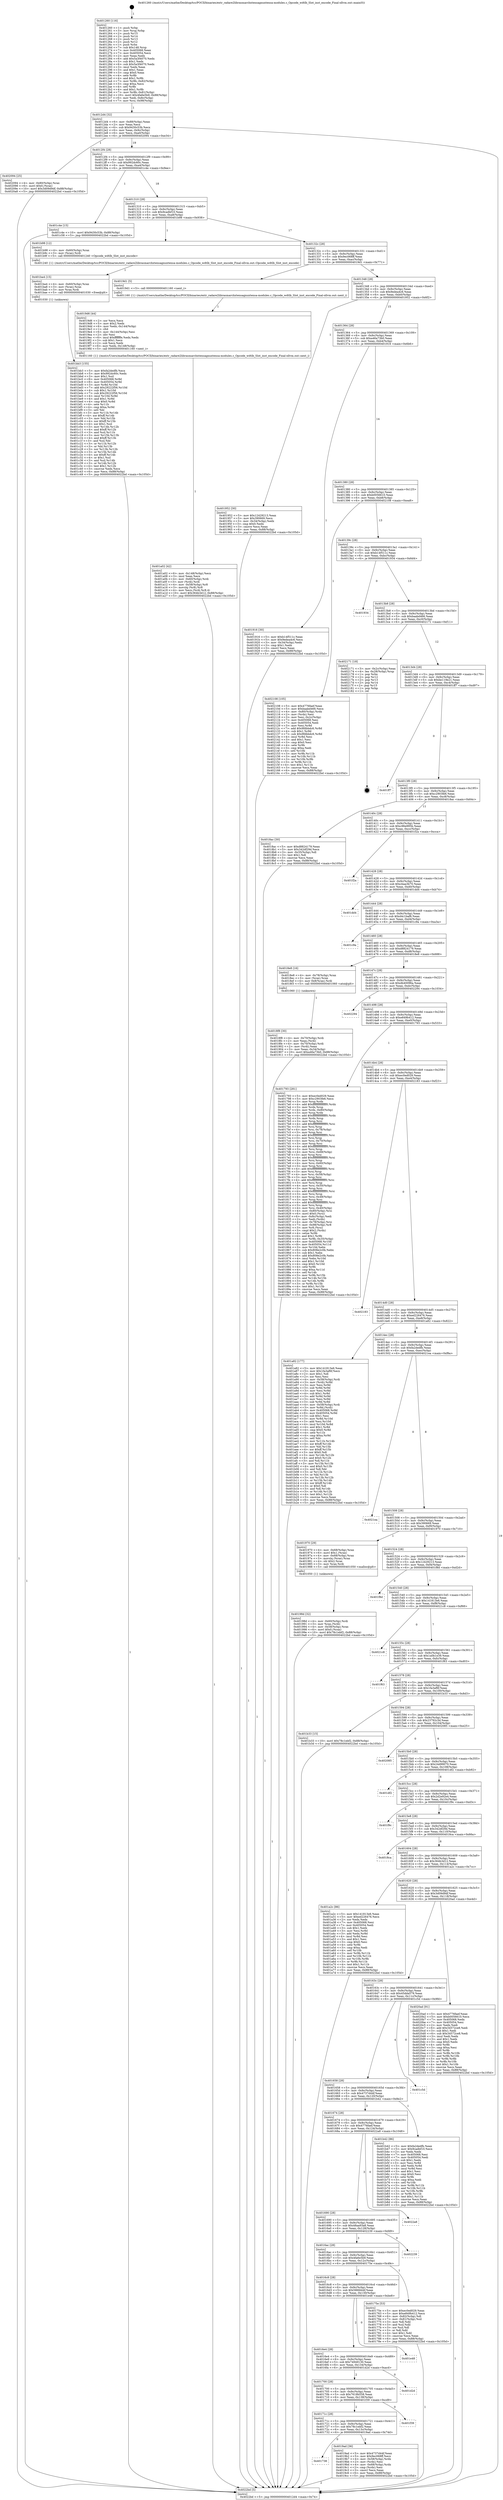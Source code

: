 digraph "0x401260" {
  label = "0x401260 (/mnt/c/Users/mathe/Desktop/tcc/POCII/binaries/extr_radare2librasmarchxtensagnuxtensa-modules.c_Opcode_wdtlb_Slot_inst_encode_Final-ollvm.out::main(0))"
  labelloc = "t"
  node[shape=record]

  Entry [label="",width=0.3,height=0.3,shape=circle,fillcolor=black,style=filled]
  "0x4012d4" [label="{
     0x4012d4 [32]\l
     | [instrs]\l
     &nbsp;&nbsp;0x4012d4 \<+6\>: mov -0x88(%rbp),%eax\l
     &nbsp;&nbsp;0x4012da \<+2\>: mov %eax,%ecx\l
     &nbsp;&nbsp;0x4012dc \<+6\>: sub $0x9430c53b,%ecx\l
     &nbsp;&nbsp;0x4012e2 \<+6\>: mov %eax,-0x9c(%rbp)\l
     &nbsp;&nbsp;0x4012e8 \<+6\>: mov %ecx,-0xa0(%rbp)\l
     &nbsp;&nbsp;0x4012ee \<+6\>: je 0000000000402094 \<main+0xe34\>\l
  }"]
  "0x402094" [label="{
     0x402094 [25]\l
     | [instrs]\l
     &nbsp;&nbsp;0x402094 \<+4\>: mov -0x80(%rbp),%rax\l
     &nbsp;&nbsp;0x402098 \<+6\>: movl $0x0,(%rax)\l
     &nbsp;&nbsp;0x40209e \<+10\>: movl $0x3d09d9df,-0x88(%rbp)\l
     &nbsp;&nbsp;0x4020a8 \<+5\>: jmp 00000000004022bd \<main+0x105d\>\l
  }"]
  "0x4012f4" [label="{
     0x4012f4 [28]\l
     | [instrs]\l
     &nbsp;&nbsp;0x4012f4 \<+5\>: jmp 00000000004012f9 \<main+0x99\>\l
     &nbsp;&nbsp;0x4012f9 \<+6\>: mov -0x9c(%rbp),%eax\l
     &nbsp;&nbsp;0x4012ff \<+5\>: sub $0x992dc60c,%eax\l
     &nbsp;&nbsp;0x401304 \<+6\>: mov %eax,-0xa4(%rbp)\l
     &nbsp;&nbsp;0x40130a \<+6\>: je 0000000000401c4e \<main+0x9ee\>\l
  }"]
  Exit [label="",width=0.3,height=0.3,shape=circle,fillcolor=black,style=filled,peripheries=2]
  "0x401c4e" [label="{
     0x401c4e [15]\l
     | [instrs]\l
     &nbsp;&nbsp;0x401c4e \<+10\>: movl $0x9430c53b,-0x88(%rbp)\l
     &nbsp;&nbsp;0x401c58 \<+5\>: jmp 00000000004022bd \<main+0x105d\>\l
  }"]
  "0x401310" [label="{
     0x401310 [28]\l
     | [instrs]\l
     &nbsp;&nbsp;0x401310 \<+5\>: jmp 0000000000401315 \<main+0xb5\>\l
     &nbsp;&nbsp;0x401315 \<+6\>: mov -0x9c(%rbp),%eax\l
     &nbsp;&nbsp;0x40131b \<+5\>: sub $0x9cadbf10,%eax\l
     &nbsp;&nbsp;0x401320 \<+6\>: mov %eax,-0xa8(%rbp)\l
     &nbsp;&nbsp;0x401326 \<+6\>: je 0000000000401b98 \<main+0x938\>\l
  }"]
  "0x401bb3" [label="{
     0x401bb3 [155]\l
     | [instrs]\l
     &nbsp;&nbsp;0x401bb3 \<+5\>: mov $0xfa2dedfb,%ecx\l
     &nbsp;&nbsp;0x401bb8 \<+5\>: mov $0x992dc60c,%edx\l
     &nbsp;&nbsp;0x401bbd \<+3\>: mov $0x1,%sil\l
     &nbsp;&nbsp;0x401bc0 \<+8\>: mov 0x405068,%r8d\l
     &nbsp;&nbsp;0x401bc8 \<+8\>: mov 0x405054,%r9d\l
     &nbsp;&nbsp;0x401bd0 \<+3\>: mov %r8d,%r10d\l
     &nbsp;&nbsp;0x401bd3 \<+7\>: add $0x29222f56,%r10d\l
     &nbsp;&nbsp;0x401bda \<+4\>: sub $0x1,%r10d\l
     &nbsp;&nbsp;0x401bde \<+7\>: sub $0x29222f56,%r10d\l
     &nbsp;&nbsp;0x401be5 \<+4\>: imul %r10d,%r8d\l
     &nbsp;&nbsp;0x401be9 \<+4\>: and $0x1,%r8d\l
     &nbsp;&nbsp;0x401bed \<+4\>: cmp $0x0,%r8d\l
     &nbsp;&nbsp;0x401bf1 \<+4\>: sete %r11b\l
     &nbsp;&nbsp;0x401bf5 \<+4\>: cmp $0xa,%r9d\l
     &nbsp;&nbsp;0x401bf9 \<+3\>: setl %bl\l
     &nbsp;&nbsp;0x401bfc \<+3\>: mov %r11b,%r14b\l
     &nbsp;&nbsp;0x401bff \<+4\>: xor $0xff,%r14b\l
     &nbsp;&nbsp;0x401c03 \<+3\>: mov %bl,%r15b\l
     &nbsp;&nbsp;0x401c06 \<+4\>: xor $0xff,%r15b\l
     &nbsp;&nbsp;0x401c0a \<+4\>: xor $0x1,%sil\l
     &nbsp;&nbsp;0x401c0e \<+3\>: mov %r14b,%r12b\l
     &nbsp;&nbsp;0x401c11 \<+4\>: and $0xff,%r12b\l
     &nbsp;&nbsp;0x401c15 \<+3\>: and %sil,%r11b\l
     &nbsp;&nbsp;0x401c18 \<+3\>: mov %r15b,%r13b\l
     &nbsp;&nbsp;0x401c1b \<+4\>: and $0xff,%r13b\l
     &nbsp;&nbsp;0x401c1f \<+3\>: and %sil,%bl\l
     &nbsp;&nbsp;0x401c22 \<+3\>: or %r11b,%r12b\l
     &nbsp;&nbsp;0x401c25 \<+3\>: or %bl,%r13b\l
     &nbsp;&nbsp;0x401c28 \<+3\>: xor %r13b,%r12b\l
     &nbsp;&nbsp;0x401c2b \<+3\>: or %r15b,%r14b\l
     &nbsp;&nbsp;0x401c2e \<+4\>: xor $0xff,%r14b\l
     &nbsp;&nbsp;0x401c32 \<+4\>: or $0x1,%sil\l
     &nbsp;&nbsp;0x401c36 \<+3\>: and %sil,%r14b\l
     &nbsp;&nbsp;0x401c39 \<+3\>: or %r14b,%r12b\l
     &nbsp;&nbsp;0x401c3c \<+4\>: test $0x1,%r12b\l
     &nbsp;&nbsp;0x401c40 \<+3\>: cmovne %edx,%ecx\l
     &nbsp;&nbsp;0x401c43 \<+6\>: mov %ecx,-0x88(%rbp)\l
     &nbsp;&nbsp;0x401c49 \<+5\>: jmp 00000000004022bd \<main+0x105d\>\l
  }"]
  "0x401b98" [label="{
     0x401b98 [12]\l
     | [instrs]\l
     &nbsp;&nbsp;0x401b98 \<+4\>: mov -0x60(%rbp),%rax\l
     &nbsp;&nbsp;0x401b9c \<+3\>: mov (%rax),%rdi\l
     &nbsp;&nbsp;0x401b9f \<+5\>: call 0000000000401240 \<Opcode_wdtlb_Slot_inst_encode\>\l
     | [calls]\l
     &nbsp;&nbsp;0x401240 \{1\} (/mnt/c/Users/mathe/Desktop/tcc/POCII/binaries/extr_radare2librasmarchxtensagnuxtensa-modules.c_Opcode_wdtlb_Slot_inst_encode_Final-ollvm.out::Opcode_wdtlb_Slot_inst_encode)\l
  }"]
  "0x40132c" [label="{
     0x40132c [28]\l
     | [instrs]\l
     &nbsp;&nbsp;0x40132c \<+5\>: jmp 0000000000401331 \<main+0xd1\>\l
     &nbsp;&nbsp;0x401331 \<+6\>: mov -0x9c(%rbp),%eax\l
     &nbsp;&nbsp;0x401337 \<+5\>: sub $0x9ec068ff,%eax\l
     &nbsp;&nbsp;0x40133c \<+6\>: mov %eax,-0xac(%rbp)\l
     &nbsp;&nbsp;0x401342 \<+6\>: je 00000000004019d1 \<main+0x771\>\l
  }"]
  "0x401ba4" [label="{
     0x401ba4 [15]\l
     | [instrs]\l
     &nbsp;&nbsp;0x401ba4 \<+4\>: mov -0x60(%rbp),%rax\l
     &nbsp;&nbsp;0x401ba8 \<+3\>: mov (%rax),%rax\l
     &nbsp;&nbsp;0x401bab \<+3\>: mov %rax,%rdi\l
     &nbsp;&nbsp;0x401bae \<+5\>: call 0000000000401030 \<free@plt\>\l
     | [calls]\l
     &nbsp;&nbsp;0x401030 \{1\} (unknown)\l
  }"]
  "0x4019d1" [label="{
     0x4019d1 [5]\l
     | [instrs]\l
     &nbsp;&nbsp;0x4019d1 \<+5\>: call 0000000000401160 \<next_i\>\l
     | [calls]\l
     &nbsp;&nbsp;0x401160 \{1\} (/mnt/c/Users/mathe/Desktop/tcc/POCII/binaries/extr_radare2librasmarchxtensagnuxtensa-modules.c_Opcode_wdtlb_Slot_inst_encode_Final-ollvm.out::next_i)\l
  }"]
  "0x401348" [label="{
     0x401348 [28]\l
     | [instrs]\l
     &nbsp;&nbsp;0x401348 \<+5\>: jmp 000000000040134d \<main+0xed\>\l
     &nbsp;&nbsp;0x40134d \<+6\>: mov -0x9c(%rbp),%eax\l
     &nbsp;&nbsp;0x401353 \<+5\>: sub $0x9edea4c6,%eax\l
     &nbsp;&nbsp;0x401358 \<+6\>: mov %eax,-0xb0(%rbp)\l
     &nbsp;&nbsp;0x40135e \<+6\>: je 0000000000401952 \<main+0x6f2\>\l
  }"]
  "0x401a02" [label="{
     0x401a02 [42]\l
     | [instrs]\l
     &nbsp;&nbsp;0x401a02 \<+6\>: mov -0x148(%rbp),%ecx\l
     &nbsp;&nbsp;0x401a08 \<+3\>: imul %eax,%ecx\l
     &nbsp;&nbsp;0x401a0b \<+4\>: mov -0x60(%rbp),%rdi\l
     &nbsp;&nbsp;0x401a0f \<+3\>: mov (%rdi),%rdi\l
     &nbsp;&nbsp;0x401a12 \<+4\>: mov -0x58(%rbp),%r8\l
     &nbsp;&nbsp;0x401a16 \<+3\>: movslq (%r8),%r8\l
     &nbsp;&nbsp;0x401a19 \<+4\>: mov %ecx,(%rdi,%r8,4)\l
     &nbsp;&nbsp;0x401a1d \<+10\>: movl $0x364b3d12,-0x88(%rbp)\l
     &nbsp;&nbsp;0x401a27 \<+5\>: jmp 00000000004022bd \<main+0x105d\>\l
  }"]
  "0x401952" [label="{
     0x401952 [30]\l
     | [instrs]\l
     &nbsp;&nbsp;0x401952 \<+5\>: mov $0x12429213,%eax\l
     &nbsp;&nbsp;0x401957 \<+5\>: mov $0x390669,%ecx\l
     &nbsp;&nbsp;0x40195c \<+3\>: mov -0x34(%rbp),%edx\l
     &nbsp;&nbsp;0x40195f \<+3\>: cmp $0x0,%edx\l
     &nbsp;&nbsp;0x401962 \<+3\>: cmove %ecx,%eax\l
     &nbsp;&nbsp;0x401965 \<+6\>: mov %eax,-0x88(%rbp)\l
     &nbsp;&nbsp;0x40196b \<+5\>: jmp 00000000004022bd \<main+0x105d\>\l
  }"]
  "0x401364" [label="{
     0x401364 [28]\l
     | [instrs]\l
     &nbsp;&nbsp;0x401364 \<+5\>: jmp 0000000000401369 \<main+0x109\>\l
     &nbsp;&nbsp;0x401369 \<+6\>: mov -0x9c(%rbp),%eax\l
     &nbsp;&nbsp;0x40136f \<+5\>: sub $0xa46a73b0,%eax\l
     &nbsp;&nbsp;0x401374 \<+6\>: mov %eax,-0xb4(%rbp)\l
     &nbsp;&nbsp;0x40137a \<+6\>: je 0000000000401916 \<main+0x6b6\>\l
  }"]
  "0x4019d6" [label="{
     0x4019d6 [44]\l
     | [instrs]\l
     &nbsp;&nbsp;0x4019d6 \<+2\>: xor %ecx,%ecx\l
     &nbsp;&nbsp;0x4019d8 \<+5\>: mov $0x2,%edx\l
     &nbsp;&nbsp;0x4019dd \<+6\>: mov %edx,-0x144(%rbp)\l
     &nbsp;&nbsp;0x4019e3 \<+1\>: cltd\l
     &nbsp;&nbsp;0x4019e4 \<+6\>: mov -0x144(%rbp),%esi\l
     &nbsp;&nbsp;0x4019ea \<+2\>: idiv %esi\l
     &nbsp;&nbsp;0x4019ec \<+6\>: imul $0xfffffffe,%edx,%edx\l
     &nbsp;&nbsp;0x4019f2 \<+3\>: sub $0x1,%ecx\l
     &nbsp;&nbsp;0x4019f5 \<+2\>: sub %ecx,%edx\l
     &nbsp;&nbsp;0x4019f7 \<+6\>: mov %edx,-0x148(%rbp)\l
     &nbsp;&nbsp;0x4019fd \<+5\>: call 0000000000401160 \<next_i\>\l
     | [calls]\l
     &nbsp;&nbsp;0x401160 \{1\} (/mnt/c/Users/mathe/Desktop/tcc/POCII/binaries/extr_radare2librasmarchxtensagnuxtensa-modules.c_Opcode_wdtlb_Slot_inst_encode_Final-ollvm.out::next_i)\l
  }"]
  "0x401916" [label="{
     0x401916 [30]\l
     | [instrs]\l
     &nbsp;&nbsp;0x401916 \<+5\>: mov $0xb14f511c,%eax\l
     &nbsp;&nbsp;0x40191b \<+5\>: mov $0x9edea4c6,%ecx\l
     &nbsp;&nbsp;0x401920 \<+3\>: mov -0x34(%rbp),%edx\l
     &nbsp;&nbsp;0x401923 \<+3\>: cmp $0x1,%edx\l
     &nbsp;&nbsp;0x401926 \<+3\>: cmovl %ecx,%eax\l
     &nbsp;&nbsp;0x401929 \<+6\>: mov %eax,-0x88(%rbp)\l
     &nbsp;&nbsp;0x40192f \<+5\>: jmp 00000000004022bd \<main+0x105d\>\l
  }"]
  "0x401380" [label="{
     0x401380 [28]\l
     | [instrs]\l
     &nbsp;&nbsp;0x401380 \<+5\>: jmp 0000000000401385 \<main+0x125\>\l
     &nbsp;&nbsp;0x401385 \<+6\>: mov -0x9c(%rbp),%eax\l
     &nbsp;&nbsp;0x40138b \<+5\>: sub $0xb0056610,%eax\l
     &nbsp;&nbsp;0x401390 \<+6\>: mov %eax,-0xb8(%rbp)\l
     &nbsp;&nbsp;0x401396 \<+6\>: je 0000000000402108 \<main+0xea8\>\l
  }"]
  "0x401738" [label="{
     0x401738\l
  }", style=dashed]
  "0x402108" [label="{
     0x402108 [105]\l
     | [instrs]\l
     &nbsp;&nbsp;0x402108 \<+5\>: mov $0x4776faef,%eax\l
     &nbsp;&nbsp;0x40210d \<+5\>: mov $0xbaabd466,%ecx\l
     &nbsp;&nbsp;0x402112 \<+4\>: mov -0x80(%rbp),%rdx\l
     &nbsp;&nbsp;0x402116 \<+2\>: mov (%rdx),%esi\l
     &nbsp;&nbsp;0x402118 \<+3\>: mov %esi,-0x2c(%rbp)\l
     &nbsp;&nbsp;0x40211b \<+7\>: mov 0x405068,%esi\l
     &nbsp;&nbsp;0x402122 \<+7\>: mov 0x405054,%edi\l
     &nbsp;&nbsp;0x402129 \<+3\>: mov %esi,%r8d\l
     &nbsp;&nbsp;0x40212c \<+7\>: add $0x9fdbbdc6,%r8d\l
     &nbsp;&nbsp;0x402133 \<+4\>: sub $0x1,%r8d\l
     &nbsp;&nbsp;0x402137 \<+7\>: sub $0x9fdbbdc6,%r8d\l
     &nbsp;&nbsp;0x40213e \<+4\>: imul %r8d,%esi\l
     &nbsp;&nbsp;0x402142 \<+3\>: and $0x1,%esi\l
     &nbsp;&nbsp;0x402145 \<+3\>: cmp $0x0,%esi\l
     &nbsp;&nbsp;0x402148 \<+4\>: sete %r9b\l
     &nbsp;&nbsp;0x40214c \<+3\>: cmp $0xa,%edi\l
     &nbsp;&nbsp;0x40214f \<+4\>: setl %r10b\l
     &nbsp;&nbsp;0x402153 \<+3\>: mov %r9b,%r11b\l
     &nbsp;&nbsp;0x402156 \<+3\>: and %r10b,%r11b\l
     &nbsp;&nbsp;0x402159 \<+3\>: xor %r10b,%r9b\l
     &nbsp;&nbsp;0x40215c \<+3\>: or %r9b,%r11b\l
     &nbsp;&nbsp;0x40215f \<+4\>: test $0x1,%r11b\l
     &nbsp;&nbsp;0x402163 \<+3\>: cmovne %ecx,%eax\l
     &nbsp;&nbsp;0x402166 \<+6\>: mov %eax,-0x88(%rbp)\l
     &nbsp;&nbsp;0x40216c \<+5\>: jmp 00000000004022bd \<main+0x105d\>\l
  }"]
  "0x40139c" [label="{
     0x40139c [28]\l
     | [instrs]\l
     &nbsp;&nbsp;0x40139c \<+5\>: jmp 00000000004013a1 \<main+0x141\>\l
     &nbsp;&nbsp;0x4013a1 \<+6\>: mov -0x9c(%rbp),%eax\l
     &nbsp;&nbsp;0x4013a7 \<+5\>: sub $0xb14f511c,%eax\l
     &nbsp;&nbsp;0x4013ac \<+6\>: mov %eax,-0xbc(%rbp)\l
     &nbsp;&nbsp;0x4013b2 \<+6\>: je 0000000000401934 \<main+0x6d4\>\l
  }"]
  "0x4019ad" [label="{
     0x4019ad [36]\l
     | [instrs]\l
     &nbsp;&nbsp;0x4019ad \<+5\>: mov $0x4737d44f,%eax\l
     &nbsp;&nbsp;0x4019b2 \<+5\>: mov $0x9ec068ff,%ecx\l
     &nbsp;&nbsp;0x4019b7 \<+4\>: mov -0x58(%rbp),%rdx\l
     &nbsp;&nbsp;0x4019bb \<+2\>: mov (%rdx),%esi\l
     &nbsp;&nbsp;0x4019bd \<+4\>: mov -0x68(%rbp),%rdx\l
     &nbsp;&nbsp;0x4019c1 \<+2\>: cmp (%rdx),%esi\l
     &nbsp;&nbsp;0x4019c3 \<+3\>: cmovl %ecx,%eax\l
     &nbsp;&nbsp;0x4019c6 \<+6\>: mov %eax,-0x88(%rbp)\l
     &nbsp;&nbsp;0x4019cc \<+5\>: jmp 00000000004022bd \<main+0x105d\>\l
  }"]
  "0x401934" [label="{
     0x401934\l
  }", style=dashed]
  "0x4013b8" [label="{
     0x4013b8 [28]\l
     | [instrs]\l
     &nbsp;&nbsp;0x4013b8 \<+5\>: jmp 00000000004013bd \<main+0x15d\>\l
     &nbsp;&nbsp;0x4013bd \<+6\>: mov -0x9c(%rbp),%eax\l
     &nbsp;&nbsp;0x4013c3 \<+5\>: sub $0xbaabd466,%eax\l
     &nbsp;&nbsp;0x4013c8 \<+6\>: mov %eax,-0xc0(%rbp)\l
     &nbsp;&nbsp;0x4013ce \<+6\>: je 0000000000402171 \<main+0xf11\>\l
  }"]
  "0x40171c" [label="{
     0x40171c [28]\l
     | [instrs]\l
     &nbsp;&nbsp;0x40171c \<+5\>: jmp 0000000000401721 \<main+0x4c1\>\l
     &nbsp;&nbsp;0x401721 \<+6\>: mov -0x9c(%rbp),%eax\l
     &nbsp;&nbsp;0x401727 \<+5\>: sub $0x78c1ebf2,%eax\l
     &nbsp;&nbsp;0x40172c \<+6\>: mov %eax,-0x13c(%rbp)\l
     &nbsp;&nbsp;0x401732 \<+6\>: je 00000000004019ad \<main+0x74d\>\l
  }"]
  "0x402171" [label="{
     0x402171 [18]\l
     | [instrs]\l
     &nbsp;&nbsp;0x402171 \<+3\>: mov -0x2c(%rbp),%eax\l
     &nbsp;&nbsp;0x402174 \<+4\>: lea -0x28(%rbp),%rsp\l
     &nbsp;&nbsp;0x402178 \<+1\>: pop %rbx\l
     &nbsp;&nbsp;0x402179 \<+2\>: pop %r12\l
     &nbsp;&nbsp;0x40217b \<+2\>: pop %r13\l
     &nbsp;&nbsp;0x40217d \<+2\>: pop %r14\l
     &nbsp;&nbsp;0x40217f \<+2\>: pop %r15\l
     &nbsp;&nbsp;0x402181 \<+1\>: pop %rbp\l
     &nbsp;&nbsp;0x402182 \<+1\>: ret\l
  }"]
  "0x4013d4" [label="{
     0x4013d4 [28]\l
     | [instrs]\l
     &nbsp;&nbsp;0x4013d4 \<+5\>: jmp 00000000004013d9 \<main+0x179\>\l
     &nbsp;&nbsp;0x4013d9 \<+6\>: mov -0x9c(%rbp),%eax\l
     &nbsp;&nbsp;0x4013df \<+5\>: sub $0xbe119e21,%eax\l
     &nbsp;&nbsp;0x4013e4 \<+6\>: mov %eax,-0xc4(%rbp)\l
     &nbsp;&nbsp;0x4013ea \<+6\>: je 0000000000401ff7 \<main+0xd97\>\l
  }"]
  "0x401f39" [label="{
     0x401f39\l
  }", style=dashed]
  "0x401ff7" [label="{
     0x401ff7\l
  }", style=dashed]
  "0x4013f0" [label="{
     0x4013f0 [28]\l
     | [instrs]\l
     &nbsp;&nbsp;0x4013f0 \<+5\>: jmp 00000000004013f5 \<main+0x195\>\l
     &nbsp;&nbsp;0x4013f5 \<+6\>: mov -0x9c(%rbp),%eax\l
     &nbsp;&nbsp;0x4013fb \<+5\>: sub $0xc2903fe6,%eax\l
     &nbsp;&nbsp;0x401400 \<+6\>: mov %eax,-0xc8(%rbp)\l
     &nbsp;&nbsp;0x401406 \<+6\>: je 00000000004018ac \<main+0x64c\>\l
  }"]
  "0x401700" [label="{
     0x401700 [28]\l
     | [instrs]\l
     &nbsp;&nbsp;0x401700 \<+5\>: jmp 0000000000401705 \<main+0x4a5\>\l
     &nbsp;&nbsp;0x401705 \<+6\>: mov -0x9c(%rbp),%eax\l
     &nbsp;&nbsp;0x40170b \<+5\>: sub $0x7618b558,%eax\l
     &nbsp;&nbsp;0x401710 \<+6\>: mov %eax,-0x138(%rbp)\l
     &nbsp;&nbsp;0x401716 \<+6\>: je 0000000000401f39 \<main+0xcd9\>\l
  }"]
  "0x4018ac" [label="{
     0x4018ac [30]\l
     | [instrs]\l
     &nbsp;&nbsp;0x4018ac \<+5\>: mov $0xd8824179,%eax\l
     &nbsp;&nbsp;0x4018b1 \<+5\>: mov $0x342df29d,%ecx\l
     &nbsp;&nbsp;0x4018b6 \<+3\>: mov -0x35(%rbp),%dl\l
     &nbsp;&nbsp;0x4018b9 \<+3\>: test $0x1,%dl\l
     &nbsp;&nbsp;0x4018bc \<+3\>: cmovne %ecx,%eax\l
     &nbsp;&nbsp;0x4018bf \<+6\>: mov %eax,-0x88(%rbp)\l
     &nbsp;&nbsp;0x4018c5 \<+5\>: jmp 00000000004022bd \<main+0x105d\>\l
  }"]
  "0x40140c" [label="{
     0x40140c [28]\l
     | [instrs]\l
     &nbsp;&nbsp;0x40140c \<+5\>: jmp 0000000000401411 \<main+0x1b1\>\l
     &nbsp;&nbsp;0x401411 \<+6\>: mov -0x9c(%rbp),%eax\l
     &nbsp;&nbsp;0x401417 \<+5\>: sub $0xc96e995b,%eax\l
     &nbsp;&nbsp;0x40141c \<+6\>: mov %eax,-0xcc(%rbp)\l
     &nbsp;&nbsp;0x401422 \<+6\>: je 0000000000401f2a \<main+0xcca\>\l
  }"]
  "0x401d2d" [label="{
     0x401d2d\l
  }", style=dashed]
  "0x401f2a" [label="{
     0x401f2a\l
  }", style=dashed]
  "0x401428" [label="{
     0x401428 [28]\l
     | [instrs]\l
     &nbsp;&nbsp;0x401428 \<+5\>: jmp 000000000040142d \<main+0x1cd\>\l
     &nbsp;&nbsp;0x40142d \<+6\>: mov -0x9c(%rbp),%eax\l
     &nbsp;&nbsp;0x401433 \<+5\>: sub $0xcbaa3b70,%eax\l
     &nbsp;&nbsp;0x401438 \<+6\>: mov %eax,-0xd0(%rbp)\l
     &nbsp;&nbsp;0x40143e \<+6\>: je 0000000000401dd4 \<main+0xb74\>\l
  }"]
  "0x4016e4" [label="{
     0x4016e4 [28]\l
     | [instrs]\l
     &nbsp;&nbsp;0x4016e4 \<+5\>: jmp 00000000004016e9 \<main+0x489\>\l
     &nbsp;&nbsp;0x4016e9 \<+6\>: mov -0x9c(%rbp),%eax\l
     &nbsp;&nbsp;0x4016ef \<+5\>: sub $0x74949130,%eax\l
     &nbsp;&nbsp;0x4016f4 \<+6\>: mov %eax,-0x134(%rbp)\l
     &nbsp;&nbsp;0x4016fa \<+6\>: je 0000000000401d2d \<main+0xacd\>\l
  }"]
  "0x401dd4" [label="{
     0x401dd4\l
  }", style=dashed]
  "0x401444" [label="{
     0x401444 [28]\l
     | [instrs]\l
     &nbsp;&nbsp;0x401444 \<+5\>: jmp 0000000000401449 \<main+0x1e9\>\l
     &nbsp;&nbsp;0x401449 \<+6\>: mov -0x9c(%rbp),%eax\l
     &nbsp;&nbsp;0x40144f \<+5\>: sub $0xd4c1baf6,%eax\l
     &nbsp;&nbsp;0x401454 \<+6\>: mov %eax,-0xd4(%rbp)\l
     &nbsp;&nbsp;0x40145a \<+6\>: je 0000000000401c9a \<main+0xa3a\>\l
  }"]
  "0x401e48" [label="{
     0x401e48\l
  }", style=dashed]
  "0x401c9a" [label="{
     0x401c9a\l
  }", style=dashed]
  "0x401460" [label="{
     0x401460 [28]\l
     | [instrs]\l
     &nbsp;&nbsp;0x401460 \<+5\>: jmp 0000000000401465 \<main+0x205\>\l
     &nbsp;&nbsp;0x401465 \<+6\>: mov -0x9c(%rbp),%eax\l
     &nbsp;&nbsp;0x40146b \<+5\>: sub $0xd8824179,%eax\l
     &nbsp;&nbsp;0x401470 \<+6\>: mov %eax,-0xd8(%rbp)\l
     &nbsp;&nbsp;0x401476 \<+6\>: je 00000000004018e8 \<main+0x688\>\l
  }"]
  "0x40198d" [label="{
     0x40198d [32]\l
     | [instrs]\l
     &nbsp;&nbsp;0x40198d \<+4\>: mov -0x60(%rbp),%rdi\l
     &nbsp;&nbsp;0x401991 \<+3\>: mov %rax,(%rdi)\l
     &nbsp;&nbsp;0x401994 \<+4\>: mov -0x58(%rbp),%rax\l
     &nbsp;&nbsp;0x401998 \<+6\>: movl $0x0,(%rax)\l
     &nbsp;&nbsp;0x40199e \<+10\>: movl $0x78c1ebf2,-0x88(%rbp)\l
     &nbsp;&nbsp;0x4019a8 \<+5\>: jmp 00000000004022bd \<main+0x105d\>\l
  }"]
  "0x4018e8" [label="{
     0x4018e8 [16]\l
     | [instrs]\l
     &nbsp;&nbsp;0x4018e8 \<+4\>: mov -0x78(%rbp),%rax\l
     &nbsp;&nbsp;0x4018ec \<+3\>: mov (%rax),%rax\l
     &nbsp;&nbsp;0x4018ef \<+4\>: mov 0x8(%rax),%rdi\l
     &nbsp;&nbsp;0x4018f3 \<+5\>: call 0000000000401060 \<atoi@plt\>\l
     | [calls]\l
     &nbsp;&nbsp;0x401060 \{1\} (unknown)\l
  }"]
  "0x40147c" [label="{
     0x40147c [28]\l
     | [instrs]\l
     &nbsp;&nbsp;0x40147c \<+5\>: jmp 0000000000401481 \<main+0x221\>\l
     &nbsp;&nbsp;0x401481 \<+6\>: mov -0x9c(%rbp),%eax\l
     &nbsp;&nbsp;0x401487 \<+5\>: sub $0xdb40096a,%eax\l
     &nbsp;&nbsp;0x40148c \<+6\>: mov %eax,-0xdc(%rbp)\l
     &nbsp;&nbsp;0x401492 \<+6\>: je 0000000000402294 \<main+0x1034\>\l
  }"]
  "0x4018f8" [label="{
     0x4018f8 [30]\l
     | [instrs]\l
     &nbsp;&nbsp;0x4018f8 \<+4\>: mov -0x70(%rbp),%rdi\l
     &nbsp;&nbsp;0x4018fc \<+2\>: mov %eax,(%rdi)\l
     &nbsp;&nbsp;0x4018fe \<+4\>: mov -0x70(%rbp),%rdi\l
     &nbsp;&nbsp;0x401902 \<+2\>: mov (%rdi),%eax\l
     &nbsp;&nbsp;0x401904 \<+3\>: mov %eax,-0x34(%rbp)\l
     &nbsp;&nbsp;0x401907 \<+10\>: movl $0xa46a73b0,-0x88(%rbp)\l
     &nbsp;&nbsp;0x401911 \<+5\>: jmp 00000000004022bd \<main+0x105d\>\l
  }"]
  "0x402294" [label="{
     0x402294\l
  }", style=dashed]
  "0x401498" [label="{
     0x401498 [28]\l
     | [instrs]\l
     &nbsp;&nbsp;0x401498 \<+5\>: jmp 000000000040149d \<main+0x23d\>\l
     &nbsp;&nbsp;0x40149d \<+6\>: mov -0x9c(%rbp),%eax\l
     &nbsp;&nbsp;0x4014a3 \<+5\>: sub $0xe849b412,%eax\l
     &nbsp;&nbsp;0x4014a8 \<+6\>: mov %eax,-0xe0(%rbp)\l
     &nbsp;&nbsp;0x4014ae \<+6\>: je 0000000000401793 \<main+0x533\>\l
  }"]
  "0x401260" [label="{
     0x401260 [116]\l
     | [instrs]\l
     &nbsp;&nbsp;0x401260 \<+1\>: push %rbp\l
     &nbsp;&nbsp;0x401261 \<+3\>: mov %rsp,%rbp\l
     &nbsp;&nbsp;0x401264 \<+2\>: push %r15\l
     &nbsp;&nbsp;0x401266 \<+2\>: push %r14\l
     &nbsp;&nbsp;0x401268 \<+2\>: push %r13\l
     &nbsp;&nbsp;0x40126a \<+2\>: push %r12\l
     &nbsp;&nbsp;0x40126c \<+1\>: push %rbx\l
     &nbsp;&nbsp;0x40126d \<+7\>: sub $0x148,%rsp\l
     &nbsp;&nbsp;0x401274 \<+7\>: mov 0x405068,%eax\l
     &nbsp;&nbsp;0x40127b \<+7\>: mov 0x405054,%ecx\l
     &nbsp;&nbsp;0x401282 \<+2\>: mov %eax,%edx\l
     &nbsp;&nbsp;0x401284 \<+6\>: add $0x5a3f4070,%edx\l
     &nbsp;&nbsp;0x40128a \<+3\>: sub $0x1,%edx\l
     &nbsp;&nbsp;0x40128d \<+6\>: sub $0x5a3f4070,%edx\l
     &nbsp;&nbsp;0x401293 \<+3\>: imul %edx,%eax\l
     &nbsp;&nbsp;0x401296 \<+3\>: and $0x1,%eax\l
     &nbsp;&nbsp;0x401299 \<+3\>: cmp $0x0,%eax\l
     &nbsp;&nbsp;0x40129c \<+4\>: sete %r8b\l
     &nbsp;&nbsp;0x4012a0 \<+4\>: and $0x1,%r8b\l
     &nbsp;&nbsp;0x4012a4 \<+7\>: mov %r8b,-0x82(%rbp)\l
     &nbsp;&nbsp;0x4012ab \<+3\>: cmp $0xa,%ecx\l
     &nbsp;&nbsp;0x4012ae \<+4\>: setl %r8b\l
     &nbsp;&nbsp;0x4012b2 \<+4\>: and $0x1,%r8b\l
     &nbsp;&nbsp;0x4012b6 \<+7\>: mov %r8b,-0x81(%rbp)\l
     &nbsp;&nbsp;0x4012bd \<+10\>: movl $0x4fa6e5b9,-0x88(%rbp)\l
     &nbsp;&nbsp;0x4012c7 \<+6\>: mov %edi,-0x8c(%rbp)\l
     &nbsp;&nbsp;0x4012cd \<+7\>: mov %rsi,-0x98(%rbp)\l
  }"]
  "0x401793" [label="{
     0x401793 [281]\l
     | [instrs]\l
     &nbsp;&nbsp;0x401793 \<+5\>: mov $0xec0ed029,%eax\l
     &nbsp;&nbsp;0x401798 \<+5\>: mov $0xc2903fe6,%ecx\l
     &nbsp;&nbsp;0x40179d \<+3\>: mov %rsp,%rdx\l
     &nbsp;&nbsp;0x4017a0 \<+4\>: add $0xfffffffffffffff0,%rdx\l
     &nbsp;&nbsp;0x4017a4 \<+3\>: mov %rdx,%rsp\l
     &nbsp;&nbsp;0x4017a7 \<+4\>: mov %rdx,-0x80(%rbp)\l
     &nbsp;&nbsp;0x4017ab \<+3\>: mov %rsp,%rdx\l
     &nbsp;&nbsp;0x4017ae \<+4\>: add $0xfffffffffffffff0,%rdx\l
     &nbsp;&nbsp;0x4017b2 \<+3\>: mov %rdx,%rsp\l
     &nbsp;&nbsp;0x4017b5 \<+3\>: mov %rsp,%rsi\l
     &nbsp;&nbsp;0x4017b8 \<+4\>: add $0xfffffffffffffff0,%rsi\l
     &nbsp;&nbsp;0x4017bc \<+3\>: mov %rsi,%rsp\l
     &nbsp;&nbsp;0x4017bf \<+4\>: mov %rsi,-0x78(%rbp)\l
     &nbsp;&nbsp;0x4017c3 \<+3\>: mov %rsp,%rsi\l
     &nbsp;&nbsp;0x4017c6 \<+4\>: add $0xfffffffffffffff0,%rsi\l
     &nbsp;&nbsp;0x4017ca \<+3\>: mov %rsi,%rsp\l
     &nbsp;&nbsp;0x4017cd \<+4\>: mov %rsi,-0x70(%rbp)\l
     &nbsp;&nbsp;0x4017d1 \<+3\>: mov %rsp,%rsi\l
     &nbsp;&nbsp;0x4017d4 \<+4\>: add $0xfffffffffffffff0,%rsi\l
     &nbsp;&nbsp;0x4017d8 \<+3\>: mov %rsi,%rsp\l
     &nbsp;&nbsp;0x4017db \<+4\>: mov %rsi,-0x68(%rbp)\l
     &nbsp;&nbsp;0x4017df \<+3\>: mov %rsp,%rsi\l
     &nbsp;&nbsp;0x4017e2 \<+4\>: add $0xfffffffffffffff0,%rsi\l
     &nbsp;&nbsp;0x4017e6 \<+3\>: mov %rsi,%rsp\l
     &nbsp;&nbsp;0x4017e9 \<+4\>: mov %rsi,-0x60(%rbp)\l
     &nbsp;&nbsp;0x4017ed \<+3\>: mov %rsp,%rsi\l
     &nbsp;&nbsp;0x4017f0 \<+4\>: add $0xfffffffffffffff0,%rsi\l
     &nbsp;&nbsp;0x4017f4 \<+3\>: mov %rsi,%rsp\l
     &nbsp;&nbsp;0x4017f7 \<+4\>: mov %rsi,-0x58(%rbp)\l
     &nbsp;&nbsp;0x4017fb \<+3\>: mov %rsp,%rsi\l
     &nbsp;&nbsp;0x4017fe \<+4\>: add $0xfffffffffffffff0,%rsi\l
     &nbsp;&nbsp;0x401802 \<+3\>: mov %rsi,%rsp\l
     &nbsp;&nbsp;0x401805 \<+4\>: mov %rsi,-0x50(%rbp)\l
     &nbsp;&nbsp;0x401809 \<+3\>: mov %rsp,%rsi\l
     &nbsp;&nbsp;0x40180c \<+4\>: add $0xfffffffffffffff0,%rsi\l
     &nbsp;&nbsp;0x401810 \<+3\>: mov %rsi,%rsp\l
     &nbsp;&nbsp;0x401813 \<+4\>: mov %rsi,-0x48(%rbp)\l
     &nbsp;&nbsp;0x401817 \<+3\>: mov %rsp,%rsi\l
     &nbsp;&nbsp;0x40181a \<+4\>: add $0xfffffffffffffff0,%rsi\l
     &nbsp;&nbsp;0x40181e \<+3\>: mov %rsi,%rsp\l
     &nbsp;&nbsp;0x401821 \<+4\>: mov %rsi,-0x40(%rbp)\l
     &nbsp;&nbsp;0x401825 \<+4\>: mov -0x80(%rbp),%rsi\l
     &nbsp;&nbsp;0x401829 \<+6\>: movl $0x0,(%rsi)\l
     &nbsp;&nbsp;0x40182f \<+6\>: mov -0x8c(%rbp),%edi\l
     &nbsp;&nbsp;0x401835 \<+2\>: mov %edi,(%rdx)\l
     &nbsp;&nbsp;0x401837 \<+4\>: mov -0x78(%rbp),%rsi\l
     &nbsp;&nbsp;0x40183b \<+7\>: mov -0x98(%rbp),%r8\l
     &nbsp;&nbsp;0x401842 \<+3\>: mov %r8,(%rsi)\l
     &nbsp;&nbsp;0x401845 \<+3\>: cmpl $0x2,(%rdx)\l
     &nbsp;&nbsp;0x401848 \<+4\>: setne %r9b\l
     &nbsp;&nbsp;0x40184c \<+4\>: and $0x1,%r9b\l
     &nbsp;&nbsp;0x401850 \<+4\>: mov %r9b,-0x35(%rbp)\l
     &nbsp;&nbsp;0x401854 \<+8\>: mov 0x405068,%r10d\l
     &nbsp;&nbsp;0x40185c \<+8\>: mov 0x405054,%r11d\l
     &nbsp;&nbsp;0x401864 \<+3\>: mov %r10d,%ebx\l
     &nbsp;&nbsp;0x401867 \<+6\>: sub $0x808e2c0b,%ebx\l
     &nbsp;&nbsp;0x40186d \<+3\>: sub $0x1,%ebx\l
     &nbsp;&nbsp;0x401870 \<+6\>: add $0x808e2c0b,%ebx\l
     &nbsp;&nbsp;0x401876 \<+4\>: imul %ebx,%r10d\l
     &nbsp;&nbsp;0x40187a \<+4\>: and $0x1,%r10d\l
     &nbsp;&nbsp;0x40187e \<+4\>: cmp $0x0,%r10d\l
     &nbsp;&nbsp;0x401882 \<+4\>: sete %r9b\l
     &nbsp;&nbsp;0x401886 \<+4\>: cmp $0xa,%r11d\l
     &nbsp;&nbsp;0x40188a \<+4\>: setl %r14b\l
     &nbsp;&nbsp;0x40188e \<+3\>: mov %r9b,%r15b\l
     &nbsp;&nbsp;0x401891 \<+3\>: and %r14b,%r15b\l
     &nbsp;&nbsp;0x401894 \<+3\>: xor %r14b,%r9b\l
     &nbsp;&nbsp;0x401897 \<+3\>: or %r9b,%r15b\l
     &nbsp;&nbsp;0x40189a \<+4\>: test $0x1,%r15b\l
     &nbsp;&nbsp;0x40189e \<+3\>: cmovne %ecx,%eax\l
     &nbsp;&nbsp;0x4018a1 \<+6\>: mov %eax,-0x88(%rbp)\l
     &nbsp;&nbsp;0x4018a7 \<+5\>: jmp 00000000004022bd \<main+0x105d\>\l
  }"]
  "0x4014b4" [label="{
     0x4014b4 [28]\l
     | [instrs]\l
     &nbsp;&nbsp;0x4014b4 \<+5\>: jmp 00000000004014b9 \<main+0x259\>\l
     &nbsp;&nbsp;0x4014b9 \<+6\>: mov -0x9c(%rbp),%eax\l
     &nbsp;&nbsp;0x4014bf \<+5\>: sub $0xec0ed029,%eax\l
     &nbsp;&nbsp;0x4014c4 \<+6\>: mov %eax,-0xe4(%rbp)\l
     &nbsp;&nbsp;0x4014ca \<+6\>: je 0000000000402183 \<main+0xf23\>\l
  }"]
  "0x4022bd" [label="{
     0x4022bd [5]\l
     | [instrs]\l
     &nbsp;&nbsp;0x4022bd \<+5\>: jmp 00000000004012d4 \<main+0x74\>\l
  }"]
  "0x402183" [label="{
     0x402183\l
  }", style=dashed]
  "0x4014d0" [label="{
     0x4014d0 [28]\l
     | [instrs]\l
     &nbsp;&nbsp;0x4014d0 \<+5\>: jmp 00000000004014d5 \<main+0x275\>\l
     &nbsp;&nbsp;0x4014d5 \<+6\>: mov -0x9c(%rbp),%eax\l
     &nbsp;&nbsp;0x4014db \<+5\>: sub $0xed226476,%eax\l
     &nbsp;&nbsp;0x4014e0 \<+6\>: mov %eax,-0xe8(%rbp)\l
     &nbsp;&nbsp;0x4014e6 \<+6\>: je 0000000000401a82 \<main+0x822\>\l
  }"]
  "0x4016c8" [label="{
     0x4016c8 [28]\l
     | [instrs]\l
     &nbsp;&nbsp;0x4016c8 \<+5\>: jmp 00000000004016cd \<main+0x46d\>\l
     &nbsp;&nbsp;0x4016cd \<+6\>: mov -0x9c(%rbp),%eax\l
     &nbsp;&nbsp;0x4016d3 \<+5\>: sub $0x586fd44f,%eax\l
     &nbsp;&nbsp;0x4016d8 \<+6\>: mov %eax,-0x130(%rbp)\l
     &nbsp;&nbsp;0x4016de \<+6\>: je 0000000000401e48 \<main+0xbe8\>\l
  }"]
  "0x401a82" [label="{
     0x401a82 [177]\l
     | [instrs]\l
     &nbsp;&nbsp;0x401a82 \<+5\>: mov $0x141813e6,%eax\l
     &nbsp;&nbsp;0x401a87 \<+5\>: mov $0x1fa3af6f,%ecx\l
     &nbsp;&nbsp;0x401a8c \<+2\>: mov $0x1,%dl\l
     &nbsp;&nbsp;0x401a8e \<+2\>: xor %esi,%esi\l
     &nbsp;&nbsp;0x401a90 \<+4\>: mov -0x58(%rbp),%rdi\l
     &nbsp;&nbsp;0x401a94 \<+3\>: mov (%rdi),%r8d\l
     &nbsp;&nbsp;0x401a97 \<+3\>: mov %esi,%r9d\l
     &nbsp;&nbsp;0x401a9a \<+3\>: sub %r8d,%r9d\l
     &nbsp;&nbsp;0x401a9d \<+3\>: mov %esi,%r8d\l
     &nbsp;&nbsp;0x401aa0 \<+4\>: sub $0x1,%r8d\l
     &nbsp;&nbsp;0x401aa4 \<+3\>: add %r8d,%r9d\l
     &nbsp;&nbsp;0x401aa7 \<+3\>: mov %esi,%r8d\l
     &nbsp;&nbsp;0x401aaa \<+3\>: sub %r9d,%r8d\l
     &nbsp;&nbsp;0x401aad \<+4\>: mov -0x58(%rbp),%rdi\l
     &nbsp;&nbsp;0x401ab1 \<+3\>: mov %r8d,(%rdi)\l
     &nbsp;&nbsp;0x401ab4 \<+8\>: mov 0x405068,%r8d\l
     &nbsp;&nbsp;0x401abc \<+8\>: mov 0x405054,%r9d\l
     &nbsp;&nbsp;0x401ac4 \<+3\>: sub $0x1,%esi\l
     &nbsp;&nbsp;0x401ac7 \<+3\>: mov %r8d,%r10d\l
     &nbsp;&nbsp;0x401aca \<+3\>: add %esi,%r10d\l
     &nbsp;&nbsp;0x401acd \<+4\>: imul %r10d,%r8d\l
     &nbsp;&nbsp;0x401ad1 \<+4\>: and $0x1,%r8d\l
     &nbsp;&nbsp;0x401ad5 \<+4\>: cmp $0x0,%r8d\l
     &nbsp;&nbsp;0x401ad9 \<+4\>: sete %r11b\l
     &nbsp;&nbsp;0x401add \<+4\>: cmp $0xa,%r9d\l
     &nbsp;&nbsp;0x401ae1 \<+3\>: setl %bl\l
     &nbsp;&nbsp;0x401ae4 \<+3\>: mov %r11b,%r14b\l
     &nbsp;&nbsp;0x401ae7 \<+4\>: xor $0xff,%r14b\l
     &nbsp;&nbsp;0x401aeb \<+3\>: mov %bl,%r15b\l
     &nbsp;&nbsp;0x401aee \<+4\>: xor $0xff,%r15b\l
     &nbsp;&nbsp;0x401af2 \<+3\>: xor $0x0,%dl\l
     &nbsp;&nbsp;0x401af5 \<+3\>: mov %r14b,%r12b\l
     &nbsp;&nbsp;0x401af8 \<+4\>: and $0x0,%r12b\l
     &nbsp;&nbsp;0x401afc \<+3\>: and %dl,%r11b\l
     &nbsp;&nbsp;0x401aff \<+3\>: mov %r15b,%r13b\l
     &nbsp;&nbsp;0x401b02 \<+4\>: and $0x0,%r13b\l
     &nbsp;&nbsp;0x401b06 \<+2\>: and %dl,%bl\l
     &nbsp;&nbsp;0x401b08 \<+3\>: or %r11b,%r12b\l
     &nbsp;&nbsp;0x401b0b \<+3\>: or %bl,%r13b\l
     &nbsp;&nbsp;0x401b0e \<+3\>: xor %r13b,%r12b\l
     &nbsp;&nbsp;0x401b11 \<+3\>: or %r15b,%r14b\l
     &nbsp;&nbsp;0x401b14 \<+4\>: xor $0xff,%r14b\l
     &nbsp;&nbsp;0x401b18 \<+3\>: or $0x0,%dl\l
     &nbsp;&nbsp;0x401b1b \<+3\>: and %dl,%r14b\l
     &nbsp;&nbsp;0x401b1e \<+3\>: or %r14b,%r12b\l
     &nbsp;&nbsp;0x401b21 \<+4\>: test $0x1,%r12b\l
     &nbsp;&nbsp;0x401b25 \<+3\>: cmovne %ecx,%eax\l
     &nbsp;&nbsp;0x401b28 \<+6\>: mov %eax,-0x88(%rbp)\l
     &nbsp;&nbsp;0x401b2e \<+5\>: jmp 00000000004022bd \<main+0x105d\>\l
  }"]
  "0x4014ec" [label="{
     0x4014ec [28]\l
     | [instrs]\l
     &nbsp;&nbsp;0x4014ec \<+5\>: jmp 00000000004014f1 \<main+0x291\>\l
     &nbsp;&nbsp;0x4014f1 \<+6\>: mov -0x9c(%rbp),%eax\l
     &nbsp;&nbsp;0x4014f7 \<+5\>: sub $0xfa2dedfb,%eax\l
     &nbsp;&nbsp;0x4014fc \<+6\>: mov %eax,-0xec(%rbp)\l
     &nbsp;&nbsp;0x401502 \<+6\>: je 00000000004021ea \<main+0xf8a\>\l
  }"]
  "0x40175e" [label="{
     0x40175e [53]\l
     | [instrs]\l
     &nbsp;&nbsp;0x40175e \<+5\>: mov $0xec0ed029,%eax\l
     &nbsp;&nbsp;0x401763 \<+5\>: mov $0xe849b412,%ecx\l
     &nbsp;&nbsp;0x401768 \<+6\>: mov -0x82(%rbp),%dl\l
     &nbsp;&nbsp;0x40176e \<+7\>: mov -0x81(%rbp),%sil\l
     &nbsp;&nbsp;0x401775 \<+3\>: mov %dl,%dil\l
     &nbsp;&nbsp;0x401778 \<+3\>: and %sil,%dil\l
     &nbsp;&nbsp;0x40177b \<+3\>: xor %sil,%dl\l
     &nbsp;&nbsp;0x40177e \<+3\>: or %dl,%dil\l
     &nbsp;&nbsp;0x401781 \<+4\>: test $0x1,%dil\l
     &nbsp;&nbsp;0x401785 \<+3\>: cmovne %ecx,%eax\l
     &nbsp;&nbsp;0x401788 \<+6\>: mov %eax,-0x88(%rbp)\l
     &nbsp;&nbsp;0x40178e \<+5\>: jmp 00000000004022bd \<main+0x105d\>\l
  }"]
  "0x4021ea" [label="{
     0x4021ea\l
  }", style=dashed]
  "0x401508" [label="{
     0x401508 [28]\l
     | [instrs]\l
     &nbsp;&nbsp;0x401508 \<+5\>: jmp 000000000040150d \<main+0x2ad\>\l
     &nbsp;&nbsp;0x40150d \<+6\>: mov -0x9c(%rbp),%eax\l
     &nbsp;&nbsp;0x401513 \<+5\>: sub $0x390669,%eax\l
     &nbsp;&nbsp;0x401518 \<+6\>: mov %eax,-0xf0(%rbp)\l
     &nbsp;&nbsp;0x40151e \<+6\>: je 0000000000401970 \<main+0x710\>\l
  }"]
  "0x4016ac" [label="{
     0x4016ac [28]\l
     | [instrs]\l
     &nbsp;&nbsp;0x4016ac \<+5\>: jmp 00000000004016b1 \<main+0x451\>\l
     &nbsp;&nbsp;0x4016b1 \<+6\>: mov -0x9c(%rbp),%eax\l
     &nbsp;&nbsp;0x4016b7 \<+5\>: sub $0x4fa6e5b9,%eax\l
     &nbsp;&nbsp;0x4016bc \<+6\>: mov %eax,-0x12c(%rbp)\l
     &nbsp;&nbsp;0x4016c2 \<+6\>: je 000000000040175e \<main+0x4fe\>\l
  }"]
  "0x401970" [label="{
     0x401970 [29]\l
     | [instrs]\l
     &nbsp;&nbsp;0x401970 \<+4\>: mov -0x68(%rbp),%rax\l
     &nbsp;&nbsp;0x401974 \<+6\>: movl $0x1,(%rax)\l
     &nbsp;&nbsp;0x40197a \<+4\>: mov -0x68(%rbp),%rax\l
     &nbsp;&nbsp;0x40197e \<+3\>: movslq (%rax),%rax\l
     &nbsp;&nbsp;0x401981 \<+4\>: shl $0x2,%rax\l
     &nbsp;&nbsp;0x401985 \<+3\>: mov %rax,%rdi\l
     &nbsp;&nbsp;0x401988 \<+5\>: call 0000000000401050 \<malloc@plt\>\l
     | [calls]\l
     &nbsp;&nbsp;0x401050 \{1\} (unknown)\l
  }"]
  "0x401524" [label="{
     0x401524 [28]\l
     | [instrs]\l
     &nbsp;&nbsp;0x401524 \<+5\>: jmp 0000000000401529 \<main+0x2c9\>\l
     &nbsp;&nbsp;0x401529 \<+6\>: mov -0x9c(%rbp),%eax\l
     &nbsp;&nbsp;0x40152f \<+5\>: sub $0x12429213,%eax\l
     &nbsp;&nbsp;0x401534 \<+6\>: mov %eax,-0xf4(%rbp)\l
     &nbsp;&nbsp;0x40153a \<+6\>: je 0000000000401f8d \<main+0xd2d\>\l
  }"]
  "0x402239" [label="{
     0x402239\l
  }", style=dashed]
  "0x401f8d" [label="{
     0x401f8d\l
  }", style=dashed]
  "0x401540" [label="{
     0x401540 [28]\l
     | [instrs]\l
     &nbsp;&nbsp;0x401540 \<+5\>: jmp 0000000000401545 \<main+0x2e5\>\l
     &nbsp;&nbsp;0x401545 \<+6\>: mov -0x9c(%rbp),%eax\l
     &nbsp;&nbsp;0x40154b \<+5\>: sub $0x141813e6,%eax\l
     &nbsp;&nbsp;0x401550 \<+6\>: mov %eax,-0xf8(%rbp)\l
     &nbsp;&nbsp;0x401556 \<+6\>: je 00000000004021c8 \<main+0xf68\>\l
  }"]
  "0x401690" [label="{
     0x401690 [28]\l
     | [instrs]\l
     &nbsp;&nbsp;0x401690 \<+5\>: jmp 0000000000401695 \<main+0x435\>\l
     &nbsp;&nbsp;0x401695 \<+6\>: mov -0x9c(%rbp),%eax\l
     &nbsp;&nbsp;0x40169b \<+5\>: sub $0x48aa93a8,%eax\l
     &nbsp;&nbsp;0x4016a0 \<+6\>: mov %eax,-0x128(%rbp)\l
     &nbsp;&nbsp;0x4016a6 \<+6\>: je 0000000000402239 \<main+0xfd9\>\l
  }"]
  "0x4021c8" [label="{
     0x4021c8\l
  }", style=dashed]
  "0x40155c" [label="{
     0x40155c [28]\l
     | [instrs]\l
     &nbsp;&nbsp;0x40155c \<+5\>: jmp 0000000000401561 \<main+0x301\>\l
     &nbsp;&nbsp;0x401561 \<+6\>: mov -0x9c(%rbp),%eax\l
     &nbsp;&nbsp;0x401567 \<+5\>: sub $0x1a0b1e39,%eax\l
     &nbsp;&nbsp;0x40156c \<+6\>: mov %eax,-0xfc(%rbp)\l
     &nbsp;&nbsp;0x401572 \<+6\>: je 0000000000401f63 \<main+0xd03\>\l
  }"]
  "0x4022a8" [label="{
     0x4022a8\l
  }", style=dashed]
  "0x401f63" [label="{
     0x401f63\l
  }", style=dashed]
  "0x401578" [label="{
     0x401578 [28]\l
     | [instrs]\l
     &nbsp;&nbsp;0x401578 \<+5\>: jmp 000000000040157d \<main+0x31d\>\l
     &nbsp;&nbsp;0x40157d \<+6\>: mov -0x9c(%rbp),%eax\l
     &nbsp;&nbsp;0x401583 \<+5\>: sub $0x1fa3af6f,%eax\l
     &nbsp;&nbsp;0x401588 \<+6\>: mov %eax,-0x100(%rbp)\l
     &nbsp;&nbsp;0x40158e \<+6\>: je 0000000000401b33 \<main+0x8d3\>\l
  }"]
  "0x401674" [label="{
     0x401674 [28]\l
     | [instrs]\l
     &nbsp;&nbsp;0x401674 \<+5\>: jmp 0000000000401679 \<main+0x419\>\l
     &nbsp;&nbsp;0x401679 \<+6\>: mov -0x9c(%rbp),%eax\l
     &nbsp;&nbsp;0x40167f \<+5\>: sub $0x4776faef,%eax\l
     &nbsp;&nbsp;0x401684 \<+6\>: mov %eax,-0x124(%rbp)\l
     &nbsp;&nbsp;0x40168a \<+6\>: je 00000000004022a8 \<main+0x1048\>\l
  }"]
  "0x401b33" [label="{
     0x401b33 [15]\l
     | [instrs]\l
     &nbsp;&nbsp;0x401b33 \<+10\>: movl $0x78c1ebf2,-0x88(%rbp)\l
     &nbsp;&nbsp;0x401b3d \<+5\>: jmp 00000000004022bd \<main+0x105d\>\l
  }"]
  "0x401594" [label="{
     0x401594 [28]\l
     | [instrs]\l
     &nbsp;&nbsp;0x401594 \<+5\>: jmp 0000000000401599 \<main+0x339\>\l
     &nbsp;&nbsp;0x401599 \<+6\>: mov -0x9c(%rbp),%eax\l
     &nbsp;&nbsp;0x40159f \<+5\>: sub $0x23792c3d,%eax\l
     &nbsp;&nbsp;0x4015a4 \<+6\>: mov %eax,-0x104(%rbp)\l
     &nbsp;&nbsp;0x4015aa \<+6\>: je 0000000000402085 \<main+0xe25\>\l
  }"]
  "0x401b42" [label="{
     0x401b42 [86]\l
     | [instrs]\l
     &nbsp;&nbsp;0x401b42 \<+5\>: mov $0xfa2dedfb,%eax\l
     &nbsp;&nbsp;0x401b47 \<+5\>: mov $0x9cadbf10,%ecx\l
     &nbsp;&nbsp;0x401b4c \<+2\>: xor %edx,%edx\l
     &nbsp;&nbsp;0x401b4e \<+7\>: mov 0x405068,%esi\l
     &nbsp;&nbsp;0x401b55 \<+7\>: mov 0x405054,%edi\l
     &nbsp;&nbsp;0x401b5c \<+3\>: sub $0x1,%edx\l
     &nbsp;&nbsp;0x401b5f \<+3\>: mov %esi,%r8d\l
     &nbsp;&nbsp;0x401b62 \<+3\>: add %edx,%r8d\l
     &nbsp;&nbsp;0x401b65 \<+4\>: imul %r8d,%esi\l
     &nbsp;&nbsp;0x401b69 \<+3\>: and $0x1,%esi\l
     &nbsp;&nbsp;0x401b6c \<+3\>: cmp $0x0,%esi\l
     &nbsp;&nbsp;0x401b6f \<+4\>: sete %r9b\l
     &nbsp;&nbsp;0x401b73 \<+3\>: cmp $0xa,%edi\l
     &nbsp;&nbsp;0x401b76 \<+4\>: setl %r10b\l
     &nbsp;&nbsp;0x401b7a \<+3\>: mov %r9b,%r11b\l
     &nbsp;&nbsp;0x401b7d \<+3\>: and %r10b,%r11b\l
     &nbsp;&nbsp;0x401b80 \<+3\>: xor %r10b,%r9b\l
     &nbsp;&nbsp;0x401b83 \<+3\>: or %r9b,%r11b\l
     &nbsp;&nbsp;0x401b86 \<+4\>: test $0x1,%r11b\l
     &nbsp;&nbsp;0x401b8a \<+3\>: cmovne %ecx,%eax\l
     &nbsp;&nbsp;0x401b8d \<+6\>: mov %eax,-0x88(%rbp)\l
     &nbsp;&nbsp;0x401b93 \<+5\>: jmp 00000000004022bd \<main+0x105d\>\l
  }"]
  "0x402085" [label="{
     0x402085\l
  }", style=dashed]
  "0x4015b0" [label="{
     0x4015b0 [28]\l
     | [instrs]\l
     &nbsp;&nbsp;0x4015b0 \<+5\>: jmp 00000000004015b5 \<main+0x355\>\l
     &nbsp;&nbsp;0x4015b5 \<+6\>: mov -0x9c(%rbp),%eax\l
     &nbsp;&nbsp;0x4015bb \<+5\>: sub $0x24d99070,%eax\l
     &nbsp;&nbsp;0x4015c0 \<+6\>: mov %eax,-0x108(%rbp)\l
     &nbsp;&nbsp;0x4015c6 \<+6\>: je 0000000000401df2 \<main+0xb92\>\l
  }"]
  "0x401658" [label="{
     0x401658 [28]\l
     | [instrs]\l
     &nbsp;&nbsp;0x401658 \<+5\>: jmp 000000000040165d \<main+0x3fd\>\l
     &nbsp;&nbsp;0x40165d \<+6\>: mov -0x9c(%rbp),%eax\l
     &nbsp;&nbsp;0x401663 \<+5\>: sub $0x4737d44f,%eax\l
     &nbsp;&nbsp;0x401668 \<+6\>: mov %eax,-0x120(%rbp)\l
     &nbsp;&nbsp;0x40166e \<+6\>: je 0000000000401b42 \<main+0x8e2\>\l
  }"]
  "0x401df2" [label="{
     0x401df2\l
  }", style=dashed]
  "0x4015cc" [label="{
     0x4015cc [28]\l
     | [instrs]\l
     &nbsp;&nbsp;0x4015cc \<+5\>: jmp 00000000004015d1 \<main+0x371\>\l
     &nbsp;&nbsp;0x4015d1 \<+6\>: mov -0x9c(%rbp),%eax\l
     &nbsp;&nbsp;0x4015d7 \<+5\>: sub $0x2d2e92e4,%eax\l
     &nbsp;&nbsp;0x4015dc \<+6\>: mov %eax,-0x10c(%rbp)\l
     &nbsp;&nbsp;0x4015e2 \<+6\>: je 0000000000401f9c \<main+0xd3c\>\l
  }"]
  "0x401c5d" [label="{
     0x401c5d\l
  }", style=dashed]
  "0x401f9c" [label="{
     0x401f9c\l
  }", style=dashed]
  "0x4015e8" [label="{
     0x4015e8 [28]\l
     | [instrs]\l
     &nbsp;&nbsp;0x4015e8 \<+5\>: jmp 00000000004015ed \<main+0x38d\>\l
     &nbsp;&nbsp;0x4015ed \<+6\>: mov -0x9c(%rbp),%eax\l
     &nbsp;&nbsp;0x4015f3 \<+5\>: sub $0x342df29d,%eax\l
     &nbsp;&nbsp;0x4015f8 \<+6\>: mov %eax,-0x110(%rbp)\l
     &nbsp;&nbsp;0x4015fe \<+6\>: je 00000000004018ca \<main+0x66a\>\l
  }"]
  "0x40163c" [label="{
     0x40163c [28]\l
     | [instrs]\l
     &nbsp;&nbsp;0x40163c \<+5\>: jmp 0000000000401641 \<main+0x3e1\>\l
     &nbsp;&nbsp;0x401641 \<+6\>: mov -0x9c(%rbp),%eax\l
     &nbsp;&nbsp;0x401647 \<+5\>: sub $0x45dda579,%eax\l
     &nbsp;&nbsp;0x40164c \<+6\>: mov %eax,-0x11c(%rbp)\l
     &nbsp;&nbsp;0x401652 \<+6\>: je 0000000000401c5d \<main+0x9fd\>\l
  }"]
  "0x4018ca" [label="{
     0x4018ca\l
  }", style=dashed]
  "0x401604" [label="{
     0x401604 [28]\l
     | [instrs]\l
     &nbsp;&nbsp;0x401604 \<+5\>: jmp 0000000000401609 \<main+0x3a9\>\l
     &nbsp;&nbsp;0x401609 \<+6\>: mov -0x9c(%rbp),%eax\l
     &nbsp;&nbsp;0x40160f \<+5\>: sub $0x364b3d12,%eax\l
     &nbsp;&nbsp;0x401614 \<+6\>: mov %eax,-0x114(%rbp)\l
     &nbsp;&nbsp;0x40161a \<+6\>: je 0000000000401a2c \<main+0x7cc\>\l
  }"]
  "0x4020ad" [label="{
     0x4020ad [91]\l
     | [instrs]\l
     &nbsp;&nbsp;0x4020ad \<+5\>: mov $0x4776faef,%eax\l
     &nbsp;&nbsp;0x4020b2 \<+5\>: mov $0xb0056610,%ecx\l
     &nbsp;&nbsp;0x4020b7 \<+7\>: mov 0x405068,%edx\l
     &nbsp;&nbsp;0x4020be \<+7\>: mov 0x405054,%esi\l
     &nbsp;&nbsp;0x4020c5 \<+2\>: mov %edx,%edi\l
     &nbsp;&nbsp;0x4020c7 \<+6\>: add $0x34572ce8,%edi\l
     &nbsp;&nbsp;0x4020cd \<+3\>: sub $0x1,%edi\l
     &nbsp;&nbsp;0x4020d0 \<+6\>: sub $0x34572ce8,%edi\l
     &nbsp;&nbsp;0x4020d6 \<+3\>: imul %edi,%edx\l
     &nbsp;&nbsp;0x4020d9 \<+3\>: and $0x1,%edx\l
     &nbsp;&nbsp;0x4020dc \<+3\>: cmp $0x0,%edx\l
     &nbsp;&nbsp;0x4020df \<+4\>: sete %r8b\l
     &nbsp;&nbsp;0x4020e3 \<+3\>: cmp $0xa,%esi\l
     &nbsp;&nbsp;0x4020e6 \<+4\>: setl %r9b\l
     &nbsp;&nbsp;0x4020ea \<+3\>: mov %r8b,%r10b\l
     &nbsp;&nbsp;0x4020ed \<+3\>: and %r9b,%r10b\l
     &nbsp;&nbsp;0x4020f0 \<+3\>: xor %r9b,%r8b\l
     &nbsp;&nbsp;0x4020f3 \<+3\>: or %r8b,%r10b\l
     &nbsp;&nbsp;0x4020f6 \<+4\>: test $0x1,%r10b\l
     &nbsp;&nbsp;0x4020fa \<+3\>: cmovne %ecx,%eax\l
     &nbsp;&nbsp;0x4020fd \<+6\>: mov %eax,-0x88(%rbp)\l
     &nbsp;&nbsp;0x402103 \<+5\>: jmp 00000000004022bd \<main+0x105d\>\l
  }"]
  "0x401a2c" [label="{
     0x401a2c [86]\l
     | [instrs]\l
     &nbsp;&nbsp;0x401a2c \<+5\>: mov $0x141813e6,%eax\l
     &nbsp;&nbsp;0x401a31 \<+5\>: mov $0xed226476,%ecx\l
     &nbsp;&nbsp;0x401a36 \<+2\>: xor %edx,%edx\l
     &nbsp;&nbsp;0x401a38 \<+7\>: mov 0x405068,%esi\l
     &nbsp;&nbsp;0x401a3f \<+7\>: mov 0x405054,%edi\l
     &nbsp;&nbsp;0x401a46 \<+3\>: sub $0x1,%edx\l
     &nbsp;&nbsp;0x401a49 \<+3\>: mov %esi,%r8d\l
     &nbsp;&nbsp;0x401a4c \<+3\>: add %edx,%r8d\l
     &nbsp;&nbsp;0x401a4f \<+4\>: imul %r8d,%esi\l
     &nbsp;&nbsp;0x401a53 \<+3\>: and $0x1,%esi\l
     &nbsp;&nbsp;0x401a56 \<+3\>: cmp $0x0,%esi\l
     &nbsp;&nbsp;0x401a59 \<+4\>: sete %r9b\l
     &nbsp;&nbsp;0x401a5d \<+3\>: cmp $0xa,%edi\l
     &nbsp;&nbsp;0x401a60 \<+4\>: setl %r10b\l
     &nbsp;&nbsp;0x401a64 \<+3\>: mov %r9b,%r11b\l
     &nbsp;&nbsp;0x401a67 \<+3\>: and %r10b,%r11b\l
     &nbsp;&nbsp;0x401a6a \<+3\>: xor %r10b,%r9b\l
     &nbsp;&nbsp;0x401a6d \<+3\>: or %r9b,%r11b\l
     &nbsp;&nbsp;0x401a70 \<+4\>: test $0x1,%r11b\l
     &nbsp;&nbsp;0x401a74 \<+3\>: cmovne %ecx,%eax\l
     &nbsp;&nbsp;0x401a77 \<+6\>: mov %eax,-0x88(%rbp)\l
     &nbsp;&nbsp;0x401a7d \<+5\>: jmp 00000000004022bd \<main+0x105d\>\l
  }"]
  "0x401620" [label="{
     0x401620 [28]\l
     | [instrs]\l
     &nbsp;&nbsp;0x401620 \<+5\>: jmp 0000000000401625 \<main+0x3c5\>\l
     &nbsp;&nbsp;0x401625 \<+6\>: mov -0x9c(%rbp),%eax\l
     &nbsp;&nbsp;0x40162b \<+5\>: sub $0x3d09d9df,%eax\l
     &nbsp;&nbsp;0x401630 \<+6\>: mov %eax,-0x118(%rbp)\l
     &nbsp;&nbsp;0x401636 \<+6\>: je 00000000004020ad \<main+0xe4d\>\l
  }"]
  Entry -> "0x401260" [label=" 1"]
  "0x4012d4" -> "0x402094" [label=" 1"]
  "0x4012d4" -> "0x4012f4" [label=" 19"]
  "0x402171" -> Exit [label=" 1"]
  "0x4012f4" -> "0x401c4e" [label=" 1"]
  "0x4012f4" -> "0x401310" [label=" 18"]
  "0x402108" -> "0x4022bd" [label=" 1"]
  "0x401310" -> "0x401b98" [label=" 1"]
  "0x401310" -> "0x40132c" [label=" 17"]
  "0x4020ad" -> "0x4022bd" [label=" 1"]
  "0x40132c" -> "0x4019d1" [label=" 1"]
  "0x40132c" -> "0x401348" [label=" 16"]
  "0x402094" -> "0x4022bd" [label=" 1"]
  "0x401348" -> "0x401952" [label=" 1"]
  "0x401348" -> "0x401364" [label=" 15"]
  "0x401c4e" -> "0x4022bd" [label=" 1"]
  "0x401364" -> "0x401916" [label=" 1"]
  "0x401364" -> "0x401380" [label=" 14"]
  "0x401bb3" -> "0x4022bd" [label=" 1"]
  "0x401380" -> "0x402108" [label=" 1"]
  "0x401380" -> "0x40139c" [label=" 13"]
  "0x401ba4" -> "0x401bb3" [label=" 1"]
  "0x40139c" -> "0x401934" [label=" 0"]
  "0x40139c" -> "0x4013b8" [label=" 13"]
  "0x401b98" -> "0x401ba4" [label=" 1"]
  "0x4013b8" -> "0x402171" [label=" 1"]
  "0x4013b8" -> "0x4013d4" [label=" 12"]
  "0x401b33" -> "0x4022bd" [label=" 1"]
  "0x4013d4" -> "0x401ff7" [label=" 0"]
  "0x4013d4" -> "0x4013f0" [label=" 12"]
  "0x401a82" -> "0x4022bd" [label=" 1"]
  "0x4013f0" -> "0x4018ac" [label=" 1"]
  "0x4013f0" -> "0x40140c" [label=" 11"]
  "0x401a02" -> "0x4022bd" [label=" 1"]
  "0x40140c" -> "0x401f2a" [label=" 0"]
  "0x40140c" -> "0x401428" [label=" 11"]
  "0x4019d6" -> "0x401a02" [label=" 1"]
  "0x401428" -> "0x401dd4" [label=" 0"]
  "0x401428" -> "0x401444" [label=" 11"]
  "0x4019ad" -> "0x4022bd" [label=" 2"]
  "0x401444" -> "0x401c9a" [label=" 0"]
  "0x401444" -> "0x401460" [label=" 11"]
  "0x40171c" -> "0x401738" [label=" 0"]
  "0x401460" -> "0x4018e8" [label=" 1"]
  "0x401460" -> "0x40147c" [label=" 10"]
  "0x401b42" -> "0x4022bd" [label=" 1"]
  "0x40147c" -> "0x402294" [label=" 0"]
  "0x40147c" -> "0x401498" [label=" 10"]
  "0x401700" -> "0x40171c" [label=" 2"]
  "0x401498" -> "0x401793" [label=" 1"]
  "0x401498" -> "0x4014b4" [label=" 9"]
  "0x401a2c" -> "0x4022bd" [label=" 1"]
  "0x4014b4" -> "0x402183" [label=" 0"]
  "0x4014b4" -> "0x4014d0" [label=" 9"]
  "0x4016e4" -> "0x401700" [label=" 2"]
  "0x4014d0" -> "0x401a82" [label=" 1"]
  "0x4014d0" -> "0x4014ec" [label=" 8"]
  "0x4016e4" -> "0x401d2d" [label=" 0"]
  "0x4014ec" -> "0x4021ea" [label=" 0"]
  "0x4014ec" -> "0x401508" [label=" 8"]
  "0x4019d1" -> "0x4019d6" [label=" 1"]
  "0x401508" -> "0x401970" [label=" 1"]
  "0x401508" -> "0x401524" [label=" 7"]
  "0x4016c8" -> "0x401e48" [label=" 0"]
  "0x401524" -> "0x401f8d" [label=" 0"]
  "0x401524" -> "0x401540" [label=" 7"]
  "0x40171c" -> "0x4019ad" [label=" 2"]
  "0x401540" -> "0x4021c8" [label=" 0"]
  "0x401540" -> "0x40155c" [label=" 7"]
  "0x401970" -> "0x40198d" [label=" 1"]
  "0x40155c" -> "0x401f63" [label=" 0"]
  "0x40155c" -> "0x401578" [label=" 7"]
  "0x401952" -> "0x4022bd" [label=" 1"]
  "0x401578" -> "0x401b33" [label=" 1"]
  "0x401578" -> "0x401594" [label=" 6"]
  "0x4018f8" -> "0x4022bd" [label=" 1"]
  "0x401594" -> "0x402085" [label=" 0"]
  "0x401594" -> "0x4015b0" [label=" 6"]
  "0x4018e8" -> "0x4018f8" [label=" 1"]
  "0x4015b0" -> "0x401df2" [label=" 0"]
  "0x4015b0" -> "0x4015cc" [label=" 6"]
  "0x401793" -> "0x4022bd" [label=" 1"]
  "0x4015cc" -> "0x401f9c" [label=" 0"]
  "0x4015cc" -> "0x4015e8" [label=" 6"]
  "0x401700" -> "0x401f39" [label=" 0"]
  "0x4015e8" -> "0x4018ca" [label=" 0"]
  "0x4015e8" -> "0x401604" [label=" 6"]
  "0x401260" -> "0x4012d4" [label=" 1"]
  "0x401604" -> "0x401a2c" [label=" 1"]
  "0x401604" -> "0x401620" [label=" 5"]
  "0x40175e" -> "0x4022bd" [label=" 1"]
  "0x401620" -> "0x4020ad" [label=" 1"]
  "0x401620" -> "0x40163c" [label=" 4"]
  "0x4022bd" -> "0x4012d4" [label=" 19"]
  "0x40163c" -> "0x401c5d" [label=" 0"]
  "0x40163c" -> "0x401658" [label=" 4"]
  "0x4018ac" -> "0x4022bd" [label=" 1"]
  "0x401658" -> "0x401b42" [label=" 1"]
  "0x401658" -> "0x401674" [label=" 3"]
  "0x401916" -> "0x4022bd" [label=" 1"]
  "0x401674" -> "0x4022a8" [label=" 0"]
  "0x401674" -> "0x401690" [label=" 3"]
  "0x40198d" -> "0x4022bd" [label=" 1"]
  "0x401690" -> "0x402239" [label=" 0"]
  "0x401690" -> "0x4016ac" [label=" 3"]
  "0x4016c8" -> "0x4016e4" [label=" 2"]
  "0x4016ac" -> "0x40175e" [label=" 1"]
  "0x4016ac" -> "0x4016c8" [label=" 2"]
}
